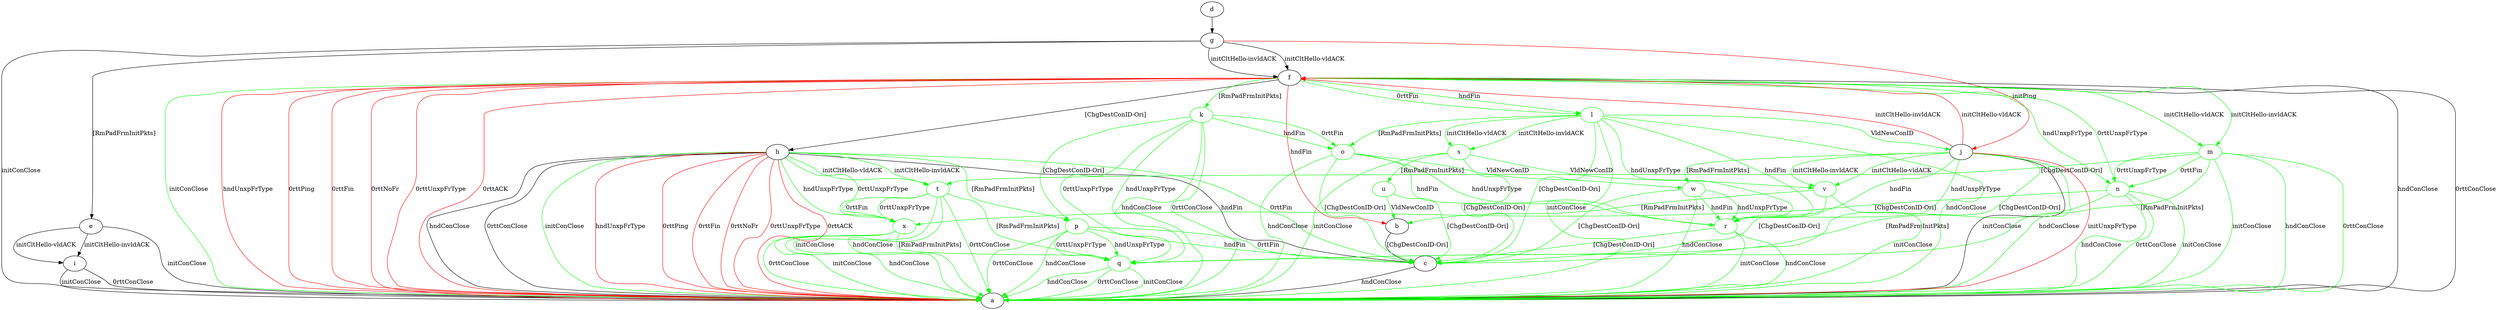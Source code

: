 digraph "" {
	b -> c	[key=0,
		label="[ChgDestConID-Ori] "];
	c -> a	[key=0,
		label="hndConClose "];
	d -> g	[key=0];
	e -> a	[key=0,
		label="initConClose "];
	e -> i	[key=0,
		label="initCltHello-vldACK "];
	e -> i	[key=1,
		label="initCltHello-invldACK "];
	f -> a	[key=0,
		label="hndConClose "];
	f -> a	[key=1,
		label="0rttConClose "];
	f -> a	[key=2,
		color=green,
		label="initConClose "];
	f -> a	[key=3,
		color=red,
		label="hndUnxpFrType "];
	f -> a	[key=4,
		color=red,
		label="0rttPing "];
	f -> a	[key=5,
		color=red,
		label="0rttFin "];
	f -> a	[key=6,
		color=red,
		label="0rttNoFr "];
	f -> a	[key=7,
		color=red,
		label="0rttUnxpFrType "];
	f -> a	[key=8,
		color=red,
		label="0rttACK "];
	f -> b	[key=0,
		color=red,
		label="hndFin "];
	f -> h	[key=0,
		label="[ChgDestConID-Ori] "];
	k	[color=green];
	f -> k	[key=0,
		color=green,
		label="[RmPadFrmInitPkts] "];
	l	[color=green];
	f -> l	[key=0,
		color=green,
		label="hndFin "];
	f -> l	[key=1,
		color=green,
		label="0rttFin "];
	m	[color=green];
	f -> m	[key=0,
		color=green,
		label="initCltHello-vldACK "];
	f -> m	[key=1,
		color=green,
		label="initCltHello-invldACK "];
	n	[color=green];
	f -> n	[key=0,
		color=green,
		label="hndUnxpFrType "];
	f -> n	[key=1,
		color=green,
		label="0rttUnxpFrType "];
	g -> a	[key=0,
		label="initConClose "];
	g -> e	[key=0,
		label="[RmPadFrmInitPkts] "];
	g -> f	[key=0,
		label="initCltHello-vldACK "];
	g -> f	[key=1,
		label="initCltHello-invldACK "];
	g -> j	[key=0,
		color=red,
		label="initPing "];
	h -> a	[key=0,
		label="hndConClose "];
	h -> a	[key=1,
		label="0rttConClose "];
	h -> a	[key=2,
		color=green,
		label="initConClose "];
	h -> a	[key=3,
		color=red,
		label="hndUnxpFrType "];
	h -> a	[key=4,
		color=red,
		label="0rttPing "];
	h -> a	[key=5,
		color=red,
		label="0rttFin "];
	h -> a	[key=6,
		color=red,
		label="0rttNoFr "];
	h -> a	[key=7,
		color=red,
		label="0rttUnxpFrType "];
	h -> a	[key=8,
		color=red,
		label="0rttACK "];
	h -> c	[key=0,
		label="hndFin "];
	h -> c	[key=1,
		color=green,
		label="0rttFin "];
	p	[color=green];
	h -> p	[key=0,
		color=green,
		label="[RmPadFrmInitPkts] "];
	t	[color=green];
	h -> t	[key=0,
		color=green,
		label="initCltHello-vldACK "];
	h -> t	[key=1,
		color=green,
		label="initCltHello-invldACK "];
	x	[color=green];
	h -> x	[key=0,
		color=green,
		label="hndUnxpFrType "];
	h -> x	[key=1,
		color=green,
		label="0rttUnxpFrType "];
	i -> a	[key=0,
		label="initConClose "];
	i -> a	[key=1,
		label="0rttConClose "];
	j -> a	[key=0,
		label="initConClose "];
	j -> a	[key=1,
		color=green,
		label="hndConClose "];
	j -> a	[key=2,
		color=red,
		label="initUnxpFrType "];
	j -> c	[key=0,
		color=green,
		label="[ChgDestConID-Ori] "];
	j -> f	[key=0,
		color=red,
		label="initCltHello-vldACK "];
	j -> f	[key=1,
		color=red,
		label="initCltHello-invldACK "];
	r	[color=green];
	j -> r	[key=0,
		color=green,
		label="hndFin "];
	j -> r	[key=1,
		color=green,
		label="hndUnxpFrType "];
	v	[color=green];
	j -> v	[key=0,
		color=green,
		label="initCltHello-vldACK "];
	j -> v	[key=1,
		color=green,
		label="initCltHello-invldACK "];
	w	[color=green];
	j -> w	[key=0,
		color=green,
		label="[RmPadFrmInitPkts] "];
	k -> a	[key=0,
		color=green,
		label="hndConClose "];
	k -> a	[key=1,
		color=green,
		label="0rttConClose "];
	o	[color=green];
	k -> o	[key=0,
		color=green,
		label="hndFin "];
	k -> o	[key=1,
		color=green,
		label="0rttFin "];
	k -> p	[key=0,
		color=green,
		label="[ChgDestConID-Ori] "];
	q	[color=green];
	k -> q	[key=0,
		color=green,
		label="hndUnxpFrType "];
	k -> q	[key=1,
		color=green,
		label="0rttUnxpFrType "];
	l -> a	[key=0,
		color=green,
		label="initConClose "];
	l -> a	[key=1,
		color=green,
		label="hndConClose "];
	l -> c	[key=0,
		color=green,
		label="[ChgDestConID-Ori] "];
	l -> j	[key=0,
		color=green,
		label="VldNewConID "];
	l -> o	[key=0,
		color=green,
		label="[RmPadFrmInitPkts] "];
	l -> r	[key=0,
		color=green,
		label="hndFin "];
	l -> r	[key=1,
		color=green,
		label="hndUnxpFrType "];
	s	[color=green];
	l -> s	[key=0,
		color=green,
		label="initCltHello-vldACK "];
	l -> s	[key=1,
		color=green,
		label="initCltHello-invldACK "];
	m -> a	[key=0,
		color=green,
		label="initConClose "];
	m -> a	[key=1,
		color=green,
		label="hndConClose "];
	m -> a	[key=2,
		color=green,
		label="0rttConClose "];
	m -> n	[key=0,
		color=green,
		label="0rttFin "];
	m -> n	[key=1,
		color=green,
		label="0rttUnxpFrType "];
	m -> q	[key=0,
		color=green,
		label="[RmPadFrmInitPkts] "];
	m -> t	[key=0,
		color=green,
		label="[ChgDestConID-Ori] "];
	n -> a	[key=0,
		color=green,
		label="initConClose "];
	n -> a	[key=1,
		color=green,
		label="hndConClose "];
	n -> a	[key=2,
		color=green,
		label="0rttConClose "];
	n -> q	[key=0,
		color=green,
		label="[RmPadFrmInitPkts] "];
	n -> x	[key=0,
		color=green,
		label="[ChgDestConID-Ori] "];
	o -> a	[key=0,
		color=green,
		label="hndConClose "];
	o -> c	[key=0,
		color=green,
		label="[ChgDestConID-Ori] "];
	o -> r	[key=0,
		color=green,
		label="hndFin "];
	o -> r	[key=1,
		color=green,
		label="hndUnxpFrType "];
	o -> w	[key=0,
		color=green,
		label="VldNewConID "];
	p -> a	[key=0,
		color=green,
		label="hndConClose "];
	p -> a	[key=1,
		color=green,
		label="0rttConClose "];
	p -> c	[key=0,
		color=green,
		label="hndFin "];
	p -> c	[key=1,
		color=green,
		label="0rttFin "];
	p -> q	[key=0,
		color=green,
		label="hndUnxpFrType "];
	p -> q	[key=1,
		color=green,
		label="0rttUnxpFrType "];
	q -> a	[key=0,
		color=green,
		label="initConClose "];
	q -> a	[key=1,
		color=green,
		label="hndConClose "];
	q -> a	[key=2,
		color=green,
		label="0rttConClose "];
	r -> a	[key=0,
		color=green,
		label="initConClose "];
	r -> a	[key=1,
		color=green,
		label="hndConClose "];
	r -> c	[key=0,
		color=green,
		label="[ChgDestConID-Ori] "];
	s -> a	[key=0,
		color=green,
		label="initConClose "];
	s -> c	[key=0,
		color=green,
		label="[ChgDestConID-Ori] "];
	u	[color=green];
	s -> u	[key=0,
		color=green,
		label="[RmPadFrmInitPkts] "];
	s -> v	[key=0,
		color=green,
		label="VldNewConID "];
	t -> a	[key=0,
		color=green,
		label="initConClose "];
	t -> a	[key=1,
		color=green,
		label="hndConClose "];
	t -> a	[key=2,
		color=green,
		label="0rttConClose "];
	t -> q	[key=0,
		color=green,
		label="[RmPadFrmInitPkts] "];
	t -> x	[key=0,
		color=green,
		label="0rttFin "];
	t -> x	[key=1,
		color=green,
		label="0rttUnxpFrType "];
	u -> b	[key=0,
		color=green,
		label="VldNewConID "];
	u -> c	[key=0,
		color=green,
		label="[ChgDestConID-Ori] "];
	v -> a	[key=0,
		color=green,
		label="initConClose "];
	v -> b	[key=0,
		color=green,
		label="[RmPadFrmInitPkts] "];
	v -> c	[key=0,
		color=green,
		label="[ChgDestConID-Ori] "];
	w -> a	[key=0,
		color=green,
		label="hndConClose "];
	w -> c	[key=0,
		color=green,
		label="[ChgDestConID-Ori] "];
	w -> r	[key=0,
		color=green,
		label="hndFin "];
	w -> r	[key=1,
		color=green,
		label="hndUnxpFrType "];
	x -> a	[key=0,
		color=green,
		label="initConClose "];
	x -> a	[key=1,
		color=green,
		label="hndConClose "];
	x -> a	[key=2,
		color=green,
		label="0rttConClose "];
	x -> q	[key=0,
		color=green,
		label="[RmPadFrmInitPkts] "];
}
